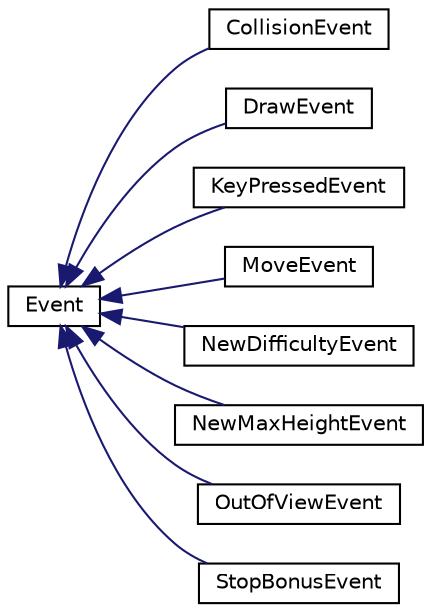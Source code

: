 digraph "Graphical Class Hierarchy"
    {
    // LATEX_PDF_SIZE
  bgcolor = "transparent";
edge [fontname = "Helvetica",fontsize = "10",labelfontname = "Helvetica",labelfontsize = "10"];
node [fontname = "Helvetica",fontsize = "10",shape = record];
rankdir = "LR";
Node0 [label = "Event",height = 0.2,width = 0.4,color = "black",URL = "$class_event.html",tooltip = "Abstract Event class."];
Node0 -> Node1 [dir = "back",color = "midnightblue",fontsize = "10",style = "solid",fontname = "Helvetica"];
Node1 [label = "CollisionEvent",height = 0.2,width = 0.4,color = "black",URL = "$class_collision_event.html",tooltip = "Class for when Entity collides with other Player."];
Node0 -> Node2 [dir = "back",color = "midnightblue",fontsize = "10",style = "solid",fontname = "Helvetica"];
Node2 [label = "DrawEvent",height = 0.2,width = 0.4,color = "black",URL = "$class_draw_event.html",tooltip = "Class for when object needs to be drawn."];
Node0 -> Node3 [dir = "back",color = "midnightblue",fontsize = "10",style = "solid",fontname = "Helvetica"];
Node3 [label = "KeyPressedEvent",height = 0.2,width = 0.4,color = "black",URL = "$class_key_pressed_event.html",tooltip = "Class for when key is pressed."];
Node0 -> Node4 [dir = "back",color = "midnightblue",fontsize = "10",style = "solid",fontname = "Helvetica"];
Node4 [label = "MoveEvent",height = 0.2,width = 0.4,color = "black",URL = "$class_move_event.html",tooltip = "Class for when Entity is moved."];
Node0 -> Node5 [dir = "back",color = "midnightblue",fontsize = "10",style = "solid",fontname = "Helvetica"];
Node5 [label = "NewDifficultyEvent",height = 0.2,width = 0.4,color = "black",URL = "$class_new_difficulty_event.html",tooltip = "Class for when Player has achieved new difficulty."];
Node0 -> Node6 [dir = "back",color = "midnightblue",fontsize = "10",style = "solid",fontname = "Helvetica"];
Node6 [label = "NewMaxHeightEvent",height = 0.2,width = 0.4,color = "black",URL = "$class_new_max_height_event.html",tooltip = "Class for when Camera / achieves a new height."];
Node0 -> Node7 [dir = "back",color = "midnightblue",fontsize = "10",style = "solid",fontname = "Helvetica"];
Node7 [label = "OutOfViewEvent",height = 0.2,width = 0.4,color = "black",URL = "$class_out_of_view_event.html",tooltip = "Class for when object gets out of view of Camera."];
Node0 -> Node8 [dir = "back",color = "midnightblue",fontsize = "10",style = "solid",fontname = "Helvetica"];
Node8 [label = "StopBonusEvent",height = 0.2,width = 0.4,color = "black",URL = "$class_stop_bonus_event.html",tooltip = "Class for when Bonus has expired."];
}
